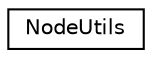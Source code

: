 digraph "Graphical Class Hierarchy"
{
 // LATEX_PDF_SIZE
  edge [fontname="Helvetica",fontsize="10",labelfontname="Helvetica",labelfontsize="10"];
  node [fontname="Helvetica",fontsize="10",shape=record];
  rankdir="LR";
  Node0 [label="NodeUtils",height=0.2,width=0.4,color="black", fillcolor="white", style="filled",URL="$classNodeUtils.html",tooltip=" "];
}
